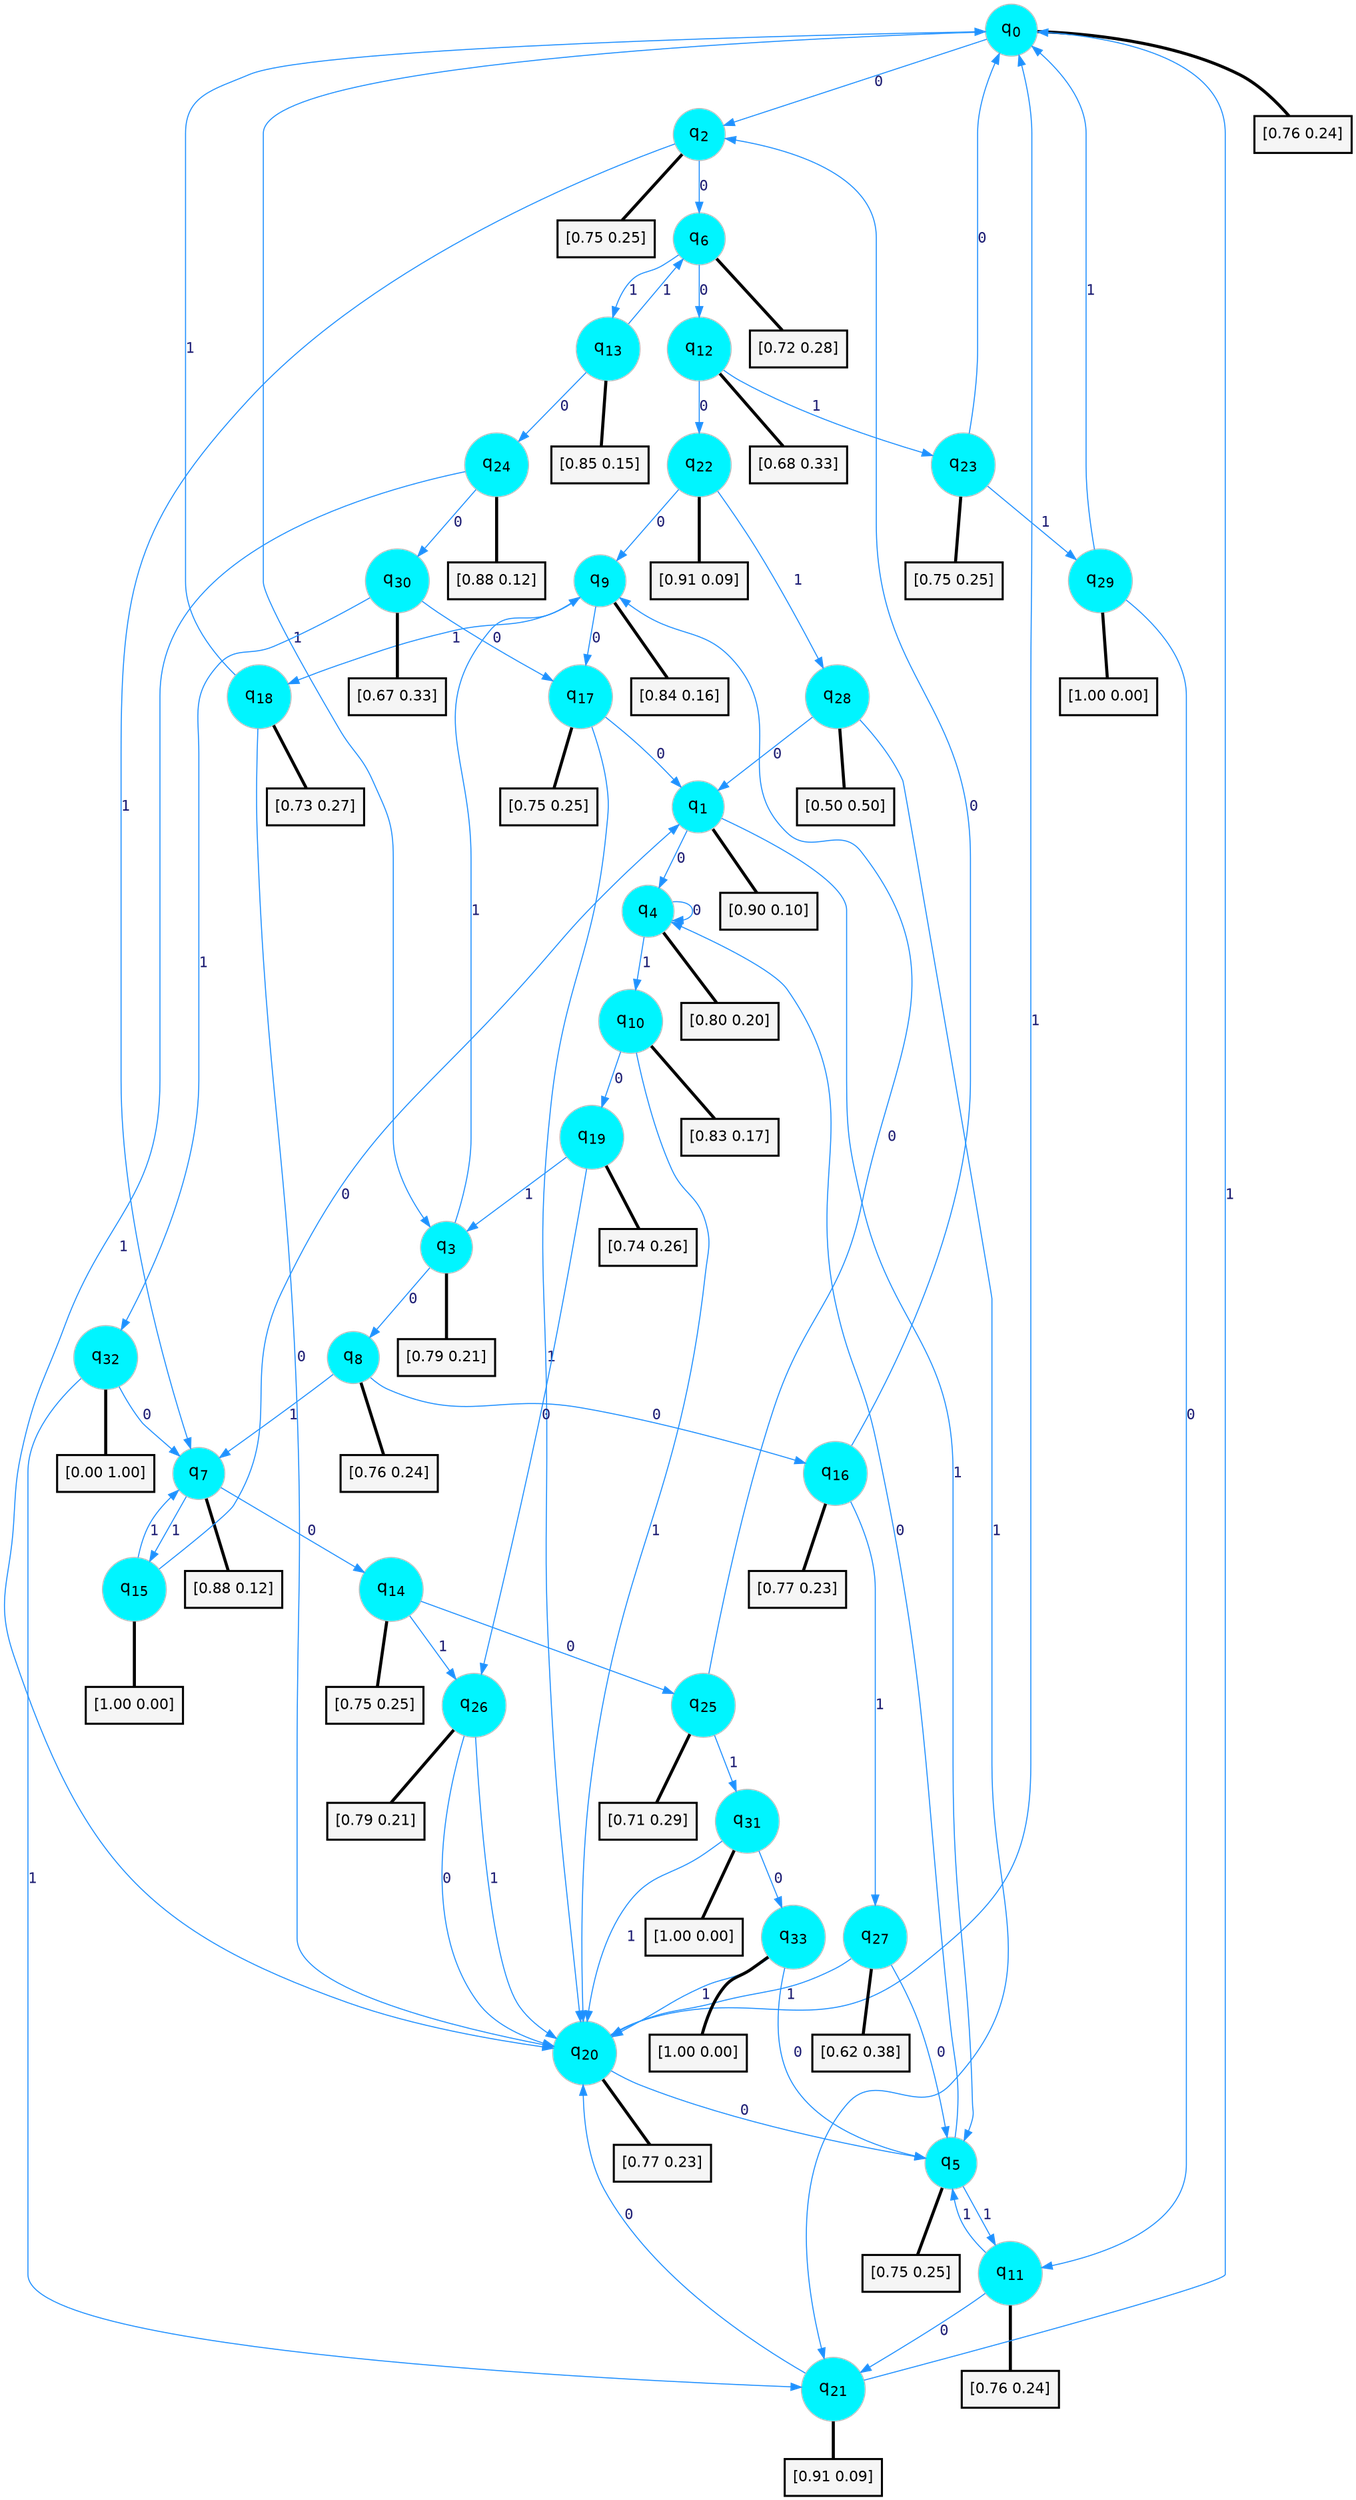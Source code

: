 digraph G {
graph [
bgcolor=transparent, dpi=300, rankdir=TD, size="40,25"];
node [
color=gray, fillcolor=turquoise1, fontcolor=black, fontname=Helvetica, fontsize=16, fontweight=bold, shape=circle, style=filled];
edge [
arrowsize=1, color=dodgerblue1, fontcolor=midnightblue, fontname=courier, fontweight=bold, penwidth=1, style=solid, weight=20];
0[label=<q<SUB>0</SUB>>];
1[label=<q<SUB>1</SUB>>];
2[label=<q<SUB>2</SUB>>];
3[label=<q<SUB>3</SUB>>];
4[label=<q<SUB>4</SUB>>];
5[label=<q<SUB>5</SUB>>];
6[label=<q<SUB>6</SUB>>];
7[label=<q<SUB>7</SUB>>];
8[label=<q<SUB>8</SUB>>];
9[label=<q<SUB>9</SUB>>];
10[label=<q<SUB>10</SUB>>];
11[label=<q<SUB>11</SUB>>];
12[label=<q<SUB>12</SUB>>];
13[label=<q<SUB>13</SUB>>];
14[label=<q<SUB>14</SUB>>];
15[label=<q<SUB>15</SUB>>];
16[label=<q<SUB>16</SUB>>];
17[label=<q<SUB>17</SUB>>];
18[label=<q<SUB>18</SUB>>];
19[label=<q<SUB>19</SUB>>];
20[label=<q<SUB>20</SUB>>];
21[label=<q<SUB>21</SUB>>];
22[label=<q<SUB>22</SUB>>];
23[label=<q<SUB>23</SUB>>];
24[label=<q<SUB>24</SUB>>];
25[label=<q<SUB>25</SUB>>];
26[label=<q<SUB>26</SUB>>];
27[label=<q<SUB>27</SUB>>];
28[label=<q<SUB>28</SUB>>];
29[label=<q<SUB>29</SUB>>];
30[label=<q<SUB>30</SUB>>];
31[label=<q<SUB>31</SUB>>];
32[label=<q<SUB>32</SUB>>];
33[label=<q<SUB>33</SUB>>];
34[label="[0.76 0.24]", shape=box,fontcolor=black, fontname=Helvetica, fontsize=14, penwidth=2, fillcolor=whitesmoke,color=black];
35[label="[0.90 0.10]", shape=box,fontcolor=black, fontname=Helvetica, fontsize=14, penwidth=2, fillcolor=whitesmoke,color=black];
36[label="[0.75 0.25]", shape=box,fontcolor=black, fontname=Helvetica, fontsize=14, penwidth=2, fillcolor=whitesmoke,color=black];
37[label="[0.79 0.21]", shape=box,fontcolor=black, fontname=Helvetica, fontsize=14, penwidth=2, fillcolor=whitesmoke,color=black];
38[label="[0.80 0.20]", shape=box,fontcolor=black, fontname=Helvetica, fontsize=14, penwidth=2, fillcolor=whitesmoke,color=black];
39[label="[0.75 0.25]", shape=box,fontcolor=black, fontname=Helvetica, fontsize=14, penwidth=2, fillcolor=whitesmoke,color=black];
40[label="[0.72 0.28]", shape=box,fontcolor=black, fontname=Helvetica, fontsize=14, penwidth=2, fillcolor=whitesmoke,color=black];
41[label="[0.88 0.12]", shape=box,fontcolor=black, fontname=Helvetica, fontsize=14, penwidth=2, fillcolor=whitesmoke,color=black];
42[label="[0.76 0.24]", shape=box,fontcolor=black, fontname=Helvetica, fontsize=14, penwidth=2, fillcolor=whitesmoke,color=black];
43[label="[0.84 0.16]", shape=box,fontcolor=black, fontname=Helvetica, fontsize=14, penwidth=2, fillcolor=whitesmoke,color=black];
44[label="[0.83 0.17]", shape=box,fontcolor=black, fontname=Helvetica, fontsize=14, penwidth=2, fillcolor=whitesmoke,color=black];
45[label="[0.76 0.24]", shape=box,fontcolor=black, fontname=Helvetica, fontsize=14, penwidth=2, fillcolor=whitesmoke,color=black];
46[label="[0.68 0.33]", shape=box,fontcolor=black, fontname=Helvetica, fontsize=14, penwidth=2, fillcolor=whitesmoke,color=black];
47[label="[0.85 0.15]", shape=box,fontcolor=black, fontname=Helvetica, fontsize=14, penwidth=2, fillcolor=whitesmoke,color=black];
48[label="[0.75 0.25]", shape=box,fontcolor=black, fontname=Helvetica, fontsize=14, penwidth=2, fillcolor=whitesmoke,color=black];
49[label="[1.00 0.00]", shape=box,fontcolor=black, fontname=Helvetica, fontsize=14, penwidth=2, fillcolor=whitesmoke,color=black];
50[label="[0.77 0.23]", shape=box,fontcolor=black, fontname=Helvetica, fontsize=14, penwidth=2, fillcolor=whitesmoke,color=black];
51[label="[0.75 0.25]", shape=box,fontcolor=black, fontname=Helvetica, fontsize=14, penwidth=2, fillcolor=whitesmoke,color=black];
52[label="[0.73 0.27]", shape=box,fontcolor=black, fontname=Helvetica, fontsize=14, penwidth=2, fillcolor=whitesmoke,color=black];
53[label="[0.74 0.26]", shape=box,fontcolor=black, fontname=Helvetica, fontsize=14, penwidth=2, fillcolor=whitesmoke,color=black];
54[label="[0.77 0.23]", shape=box,fontcolor=black, fontname=Helvetica, fontsize=14, penwidth=2, fillcolor=whitesmoke,color=black];
55[label="[0.91 0.09]", shape=box,fontcolor=black, fontname=Helvetica, fontsize=14, penwidth=2, fillcolor=whitesmoke,color=black];
56[label="[0.91 0.09]", shape=box,fontcolor=black, fontname=Helvetica, fontsize=14, penwidth=2, fillcolor=whitesmoke,color=black];
57[label="[0.75 0.25]", shape=box,fontcolor=black, fontname=Helvetica, fontsize=14, penwidth=2, fillcolor=whitesmoke,color=black];
58[label="[0.88 0.12]", shape=box,fontcolor=black, fontname=Helvetica, fontsize=14, penwidth=2, fillcolor=whitesmoke,color=black];
59[label="[0.71 0.29]", shape=box,fontcolor=black, fontname=Helvetica, fontsize=14, penwidth=2, fillcolor=whitesmoke,color=black];
60[label="[0.79 0.21]", shape=box,fontcolor=black, fontname=Helvetica, fontsize=14, penwidth=2, fillcolor=whitesmoke,color=black];
61[label="[0.62 0.38]", shape=box,fontcolor=black, fontname=Helvetica, fontsize=14, penwidth=2, fillcolor=whitesmoke,color=black];
62[label="[0.50 0.50]", shape=box,fontcolor=black, fontname=Helvetica, fontsize=14, penwidth=2, fillcolor=whitesmoke,color=black];
63[label="[1.00 0.00]", shape=box,fontcolor=black, fontname=Helvetica, fontsize=14, penwidth=2, fillcolor=whitesmoke,color=black];
64[label="[0.67 0.33]", shape=box,fontcolor=black, fontname=Helvetica, fontsize=14, penwidth=2, fillcolor=whitesmoke,color=black];
65[label="[1.00 0.00]", shape=box,fontcolor=black, fontname=Helvetica, fontsize=14, penwidth=2, fillcolor=whitesmoke,color=black];
66[label="[0.00 1.00]", shape=box,fontcolor=black, fontname=Helvetica, fontsize=14, penwidth=2, fillcolor=whitesmoke,color=black];
67[label="[1.00 0.00]", shape=box,fontcolor=black, fontname=Helvetica, fontsize=14, penwidth=2, fillcolor=whitesmoke,color=black];
0->2 [label=0];
0->3 [label=1];
0->34 [arrowhead=none, penwidth=3,color=black];
1->4 [label=0];
1->5 [label=1];
1->35 [arrowhead=none, penwidth=3,color=black];
2->6 [label=0];
2->7 [label=1];
2->36 [arrowhead=none, penwidth=3,color=black];
3->8 [label=0];
3->9 [label=1];
3->37 [arrowhead=none, penwidth=3,color=black];
4->4 [label=0];
4->10 [label=1];
4->38 [arrowhead=none, penwidth=3,color=black];
5->4 [label=0];
5->11 [label=1];
5->39 [arrowhead=none, penwidth=3,color=black];
6->12 [label=0];
6->13 [label=1];
6->40 [arrowhead=none, penwidth=3,color=black];
7->14 [label=0];
7->15 [label=1];
7->41 [arrowhead=none, penwidth=3,color=black];
8->16 [label=0];
8->7 [label=1];
8->42 [arrowhead=none, penwidth=3,color=black];
9->17 [label=0];
9->18 [label=1];
9->43 [arrowhead=none, penwidth=3,color=black];
10->19 [label=0];
10->20 [label=1];
10->44 [arrowhead=none, penwidth=3,color=black];
11->21 [label=0];
11->5 [label=1];
11->45 [arrowhead=none, penwidth=3,color=black];
12->22 [label=0];
12->23 [label=1];
12->46 [arrowhead=none, penwidth=3,color=black];
13->24 [label=0];
13->6 [label=1];
13->47 [arrowhead=none, penwidth=3,color=black];
14->25 [label=0];
14->26 [label=1];
14->48 [arrowhead=none, penwidth=3,color=black];
15->1 [label=0];
15->7 [label=1];
15->49 [arrowhead=none, penwidth=3,color=black];
16->2 [label=0];
16->27 [label=1];
16->50 [arrowhead=none, penwidth=3,color=black];
17->1 [label=0];
17->20 [label=1];
17->51 [arrowhead=none, penwidth=3,color=black];
18->20 [label=0];
18->0 [label=1];
18->52 [arrowhead=none, penwidth=3,color=black];
19->26 [label=0];
19->3 [label=1];
19->53 [arrowhead=none, penwidth=3,color=black];
20->5 [label=0];
20->0 [label=1];
20->54 [arrowhead=none, penwidth=3,color=black];
21->20 [label=0];
21->0 [label=1];
21->55 [arrowhead=none, penwidth=3,color=black];
22->9 [label=0];
22->28 [label=1];
22->56 [arrowhead=none, penwidth=3,color=black];
23->0 [label=0];
23->29 [label=1];
23->57 [arrowhead=none, penwidth=3,color=black];
24->30 [label=0];
24->20 [label=1];
24->58 [arrowhead=none, penwidth=3,color=black];
25->9 [label=0];
25->31 [label=1];
25->59 [arrowhead=none, penwidth=3,color=black];
26->20 [label=0];
26->20 [label=1];
26->60 [arrowhead=none, penwidth=3,color=black];
27->5 [label=0];
27->20 [label=1];
27->61 [arrowhead=none, penwidth=3,color=black];
28->1 [label=0];
28->21 [label=1];
28->62 [arrowhead=none, penwidth=3,color=black];
29->11 [label=0];
29->0 [label=1];
29->63 [arrowhead=none, penwidth=3,color=black];
30->17 [label=0];
30->32 [label=1];
30->64 [arrowhead=none, penwidth=3,color=black];
31->33 [label=0];
31->20 [label=1];
31->65 [arrowhead=none, penwidth=3,color=black];
32->7 [label=0];
32->21 [label=1];
32->66 [arrowhead=none, penwidth=3,color=black];
33->5 [label=0];
33->20 [label=1];
33->67 [arrowhead=none, penwidth=3,color=black];
}
